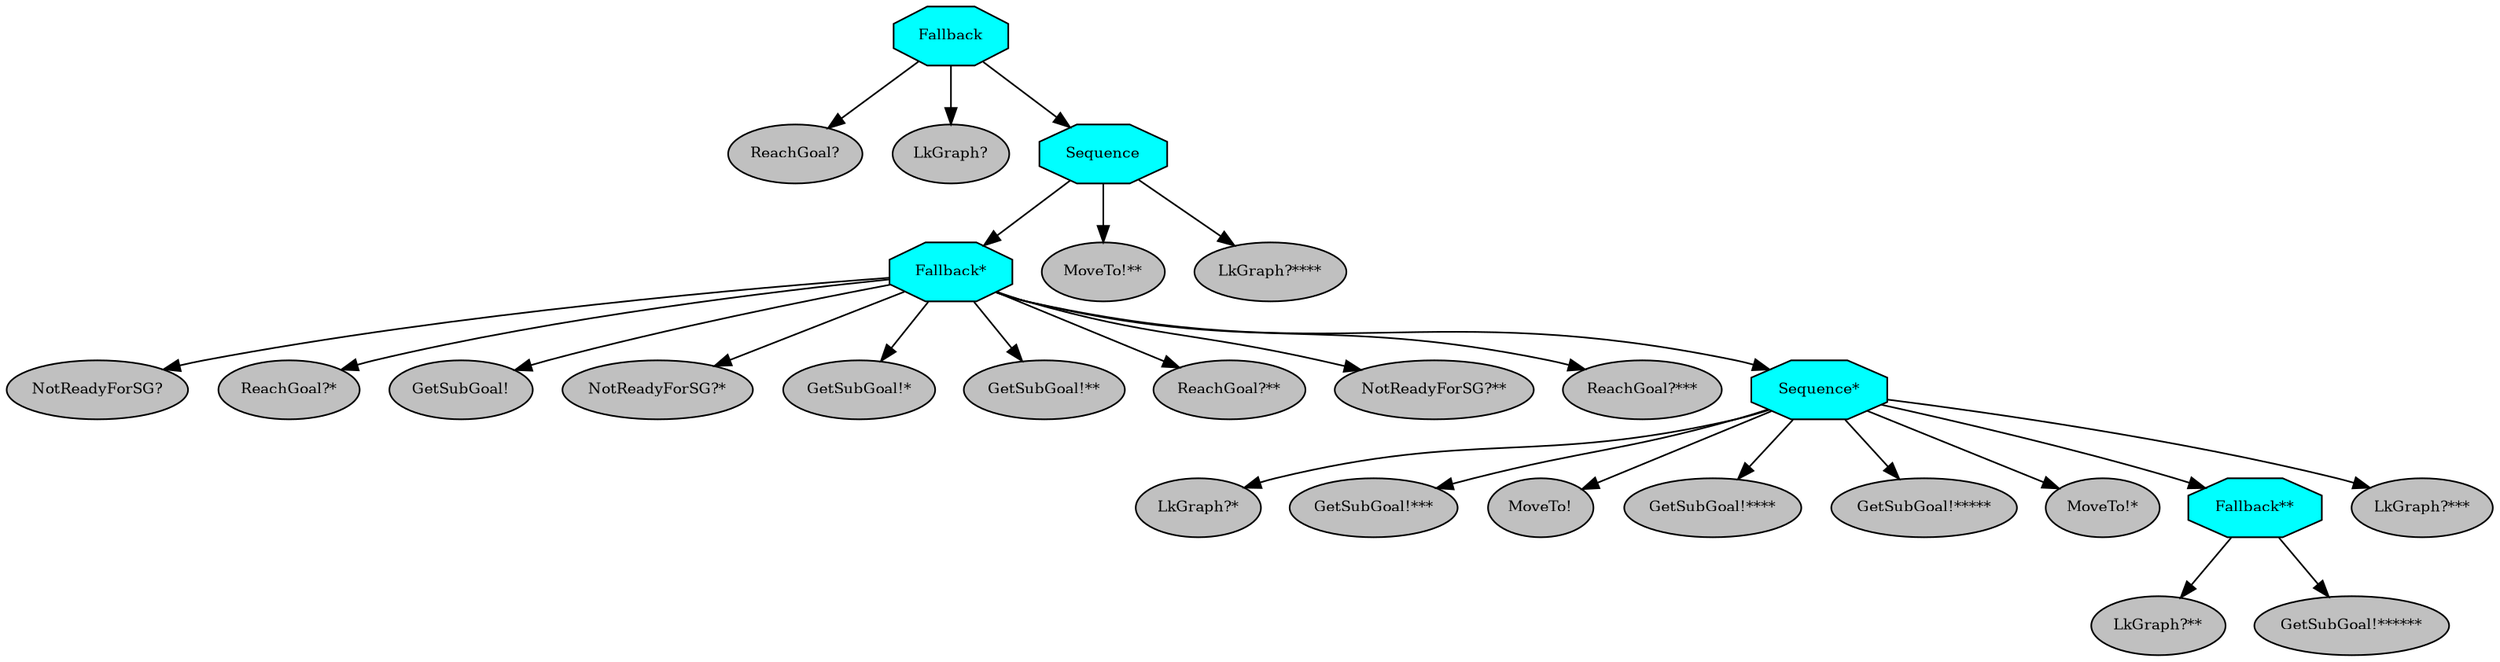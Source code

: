digraph pastafarianism {
ordering=out;
graph [fontname="times-roman"];
node [fontname="times-roman"];
edge [fontname="times-roman"];
Fallback [fillcolor=cyan, fontcolor=black, fontsize=9, label=Fallback, shape=octagon, style=filled];
"ReachGoal?" [fillcolor=gray, fontcolor=black, fontsize=9, label="ReachGoal?", shape=ellipse, style=filled];
Fallback -> "ReachGoal?";
"LkGraph?" [fillcolor=gray, fontcolor=black, fontsize=9, label="LkGraph?", shape=ellipse, style=filled];
Fallback -> "LkGraph?";
Sequence [fillcolor=cyan, fontcolor=black, fontsize=9, label=Sequence, shape=octagon, style=filled];
Fallback -> Sequence;
"Fallback*" [fillcolor=cyan, fontcolor=black, fontsize=9, label="Fallback*", shape=octagon, style=filled];
Sequence -> "Fallback*";
"NotReadyForSG?" [fillcolor=gray, fontcolor=black, fontsize=9, label="NotReadyForSG?", shape=ellipse, style=filled];
"Fallback*" -> "NotReadyForSG?";
"ReachGoal?*" [fillcolor=gray, fontcolor=black, fontsize=9, label="ReachGoal?*", shape=ellipse, style=filled];
"Fallback*" -> "ReachGoal?*";
"GetSubGoal!" [fillcolor=gray, fontcolor=black, fontsize=9, label="GetSubGoal!", shape=ellipse, style=filled];
"Fallback*" -> "GetSubGoal!";
"NotReadyForSG?*" [fillcolor=gray, fontcolor=black, fontsize=9, label="NotReadyForSG?*", shape=ellipse, style=filled];
"Fallback*" -> "NotReadyForSG?*";
"GetSubGoal!*" [fillcolor=gray, fontcolor=black, fontsize=9, label="GetSubGoal!*", shape=ellipse, style=filled];
"Fallback*" -> "GetSubGoal!*";
"GetSubGoal!**" [fillcolor=gray, fontcolor=black, fontsize=9, label="GetSubGoal!**", shape=ellipse, style=filled];
"Fallback*" -> "GetSubGoal!**";
"ReachGoal?**" [fillcolor=gray, fontcolor=black, fontsize=9, label="ReachGoal?**", shape=ellipse, style=filled];
"Fallback*" -> "ReachGoal?**";
"NotReadyForSG?**" [fillcolor=gray, fontcolor=black, fontsize=9, label="NotReadyForSG?**", shape=ellipse, style=filled];
"Fallback*" -> "NotReadyForSG?**";
"ReachGoal?***" [fillcolor=gray, fontcolor=black, fontsize=9, label="ReachGoal?***", shape=ellipse, style=filled];
"Fallback*" -> "ReachGoal?***";
"Sequence*" [fillcolor=cyan, fontcolor=black, fontsize=9, label="Sequence*", shape=octagon, style=filled];
"Fallback*" -> "Sequence*";
"LkGraph?*" [fillcolor=gray, fontcolor=black, fontsize=9, label="LkGraph?*", shape=ellipse, style=filled];
"Sequence*" -> "LkGraph?*";
"GetSubGoal!***" [fillcolor=gray, fontcolor=black, fontsize=9, label="GetSubGoal!***", shape=ellipse, style=filled];
"Sequence*" -> "GetSubGoal!***";
"MoveTo!" [fillcolor=gray, fontcolor=black, fontsize=9, label="MoveTo!", shape=ellipse, style=filled];
"Sequence*" -> "MoveTo!";
"GetSubGoal!****" [fillcolor=gray, fontcolor=black, fontsize=9, label="GetSubGoal!****", shape=ellipse, style=filled];
"Sequence*" -> "GetSubGoal!****";
"GetSubGoal!*****" [fillcolor=gray, fontcolor=black, fontsize=9, label="GetSubGoal!*****", shape=ellipse, style=filled];
"Sequence*" -> "GetSubGoal!*****";
"MoveTo!*" [fillcolor=gray, fontcolor=black, fontsize=9, label="MoveTo!*", shape=ellipse, style=filled];
"Sequence*" -> "MoveTo!*";
"Fallback**" [fillcolor=cyan, fontcolor=black, fontsize=9, label="Fallback**", shape=octagon, style=filled];
"Sequence*" -> "Fallback**";
"LkGraph?**" [fillcolor=gray, fontcolor=black, fontsize=9, label="LkGraph?**", shape=ellipse, style=filled];
"Fallback**" -> "LkGraph?**";
"GetSubGoal!******" [fillcolor=gray, fontcolor=black, fontsize=9, label="GetSubGoal!******", shape=ellipse, style=filled];
"Fallback**" -> "GetSubGoal!******";
"LkGraph?***" [fillcolor=gray, fontcolor=black, fontsize=9, label="LkGraph?***", shape=ellipse, style=filled];
"Sequence*" -> "LkGraph?***";
"MoveTo!**" [fillcolor=gray, fontcolor=black, fontsize=9, label="MoveTo!**", shape=ellipse, style=filled];
Sequence -> "MoveTo!**";
"LkGraph?****" [fillcolor=gray, fontcolor=black, fontsize=9, label="LkGraph?****", shape=ellipse, style=filled];
Sequence -> "LkGraph?****";
}

